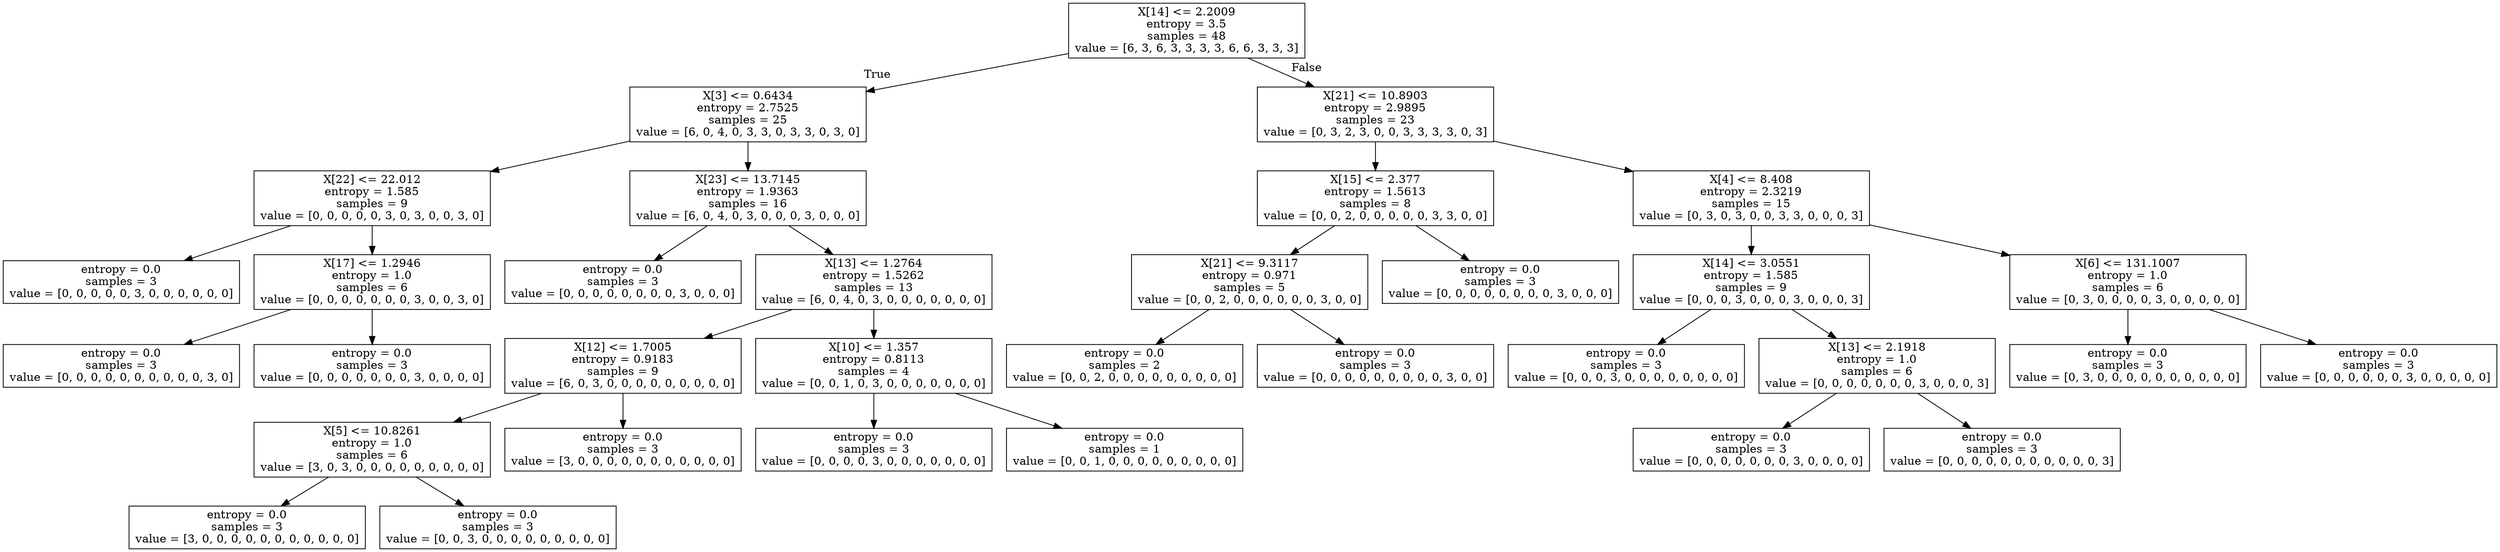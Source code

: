 digraph Tree {
node [shape=box] ;
0 [label="X[14] <= 2.2009\nentropy = 3.5\nsamples = 48\nvalue = [6, 3, 6, 3, 3, 3, 3, 6, 6, 3, 3, 3]"] ;
1 [label="X[3] <= 0.6434\nentropy = 2.7525\nsamples = 25\nvalue = [6, 0, 4, 0, 3, 3, 0, 3, 3, 0, 3, 0]"] ;
0 -> 1 [labeldistance=2.5, labelangle=45, headlabel="True"] ;
2 [label="X[22] <= 22.012\nentropy = 1.585\nsamples = 9\nvalue = [0, 0, 0, 0, 0, 3, 0, 3, 0, 0, 3, 0]"] ;
1 -> 2 ;
3 [label="entropy = 0.0\nsamples = 3\nvalue = [0, 0, 0, 0, 0, 3, 0, 0, 0, 0, 0, 0]"] ;
2 -> 3 ;
4 [label="X[17] <= 1.2946\nentropy = 1.0\nsamples = 6\nvalue = [0, 0, 0, 0, 0, 0, 0, 3, 0, 0, 3, 0]"] ;
2 -> 4 ;
5 [label="entropy = 0.0\nsamples = 3\nvalue = [0, 0, 0, 0, 0, 0, 0, 0, 0, 0, 3, 0]"] ;
4 -> 5 ;
6 [label="entropy = 0.0\nsamples = 3\nvalue = [0, 0, 0, 0, 0, 0, 0, 3, 0, 0, 0, 0]"] ;
4 -> 6 ;
7 [label="X[23] <= 13.7145\nentropy = 1.9363\nsamples = 16\nvalue = [6, 0, 4, 0, 3, 0, 0, 0, 3, 0, 0, 0]"] ;
1 -> 7 ;
8 [label="entropy = 0.0\nsamples = 3\nvalue = [0, 0, 0, 0, 0, 0, 0, 0, 3, 0, 0, 0]"] ;
7 -> 8 ;
9 [label="X[13] <= 1.2764\nentropy = 1.5262\nsamples = 13\nvalue = [6, 0, 4, 0, 3, 0, 0, 0, 0, 0, 0, 0]"] ;
7 -> 9 ;
10 [label="X[12] <= 1.7005\nentropy = 0.9183\nsamples = 9\nvalue = [6, 0, 3, 0, 0, 0, 0, 0, 0, 0, 0, 0]"] ;
9 -> 10 ;
11 [label="X[5] <= 10.8261\nentropy = 1.0\nsamples = 6\nvalue = [3, 0, 3, 0, 0, 0, 0, 0, 0, 0, 0, 0]"] ;
10 -> 11 ;
12 [label="entropy = 0.0\nsamples = 3\nvalue = [3, 0, 0, 0, 0, 0, 0, 0, 0, 0, 0, 0]"] ;
11 -> 12 ;
13 [label="entropy = 0.0\nsamples = 3\nvalue = [0, 0, 3, 0, 0, 0, 0, 0, 0, 0, 0, 0]"] ;
11 -> 13 ;
14 [label="entropy = 0.0\nsamples = 3\nvalue = [3, 0, 0, 0, 0, 0, 0, 0, 0, 0, 0, 0]"] ;
10 -> 14 ;
15 [label="X[10] <= 1.357\nentropy = 0.8113\nsamples = 4\nvalue = [0, 0, 1, 0, 3, 0, 0, 0, 0, 0, 0, 0]"] ;
9 -> 15 ;
16 [label="entropy = 0.0\nsamples = 3\nvalue = [0, 0, 0, 0, 3, 0, 0, 0, 0, 0, 0, 0]"] ;
15 -> 16 ;
17 [label="entropy = 0.0\nsamples = 1\nvalue = [0, 0, 1, 0, 0, 0, 0, 0, 0, 0, 0, 0]"] ;
15 -> 17 ;
18 [label="X[21] <= 10.8903\nentropy = 2.9895\nsamples = 23\nvalue = [0, 3, 2, 3, 0, 0, 3, 3, 3, 3, 0, 3]"] ;
0 -> 18 [labeldistance=2.5, labelangle=-45, headlabel="False"] ;
19 [label="X[15] <= 2.377\nentropy = 1.5613\nsamples = 8\nvalue = [0, 0, 2, 0, 0, 0, 0, 0, 3, 3, 0, 0]"] ;
18 -> 19 ;
20 [label="X[21] <= 9.3117\nentropy = 0.971\nsamples = 5\nvalue = [0, 0, 2, 0, 0, 0, 0, 0, 0, 3, 0, 0]"] ;
19 -> 20 ;
21 [label="entropy = 0.0\nsamples = 2\nvalue = [0, 0, 2, 0, 0, 0, 0, 0, 0, 0, 0, 0]"] ;
20 -> 21 ;
22 [label="entropy = 0.0\nsamples = 3\nvalue = [0, 0, 0, 0, 0, 0, 0, 0, 0, 3, 0, 0]"] ;
20 -> 22 ;
23 [label="entropy = 0.0\nsamples = 3\nvalue = [0, 0, 0, 0, 0, 0, 0, 0, 3, 0, 0, 0]"] ;
19 -> 23 ;
24 [label="X[4] <= 8.408\nentropy = 2.3219\nsamples = 15\nvalue = [0, 3, 0, 3, 0, 0, 3, 3, 0, 0, 0, 3]"] ;
18 -> 24 ;
25 [label="X[14] <= 3.0551\nentropy = 1.585\nsamples = 9\nvalue = [0, 0, 0, 3, 0, 0, 0, 3, 0, 0, 0, 3]"] ;
24 -> 25 ;
26 [label="entropy = 0.0\nsamples = 3\nvalue = [0, 0, 0, 3, 0, 0, 0, 0, 0, 0, 0, 0]"] ;
25 -> 26 ;
27 [label="X[13] <= 2.1918\nentropy = 1.0\nsamples = 6\nvalue = [0, 0, 0, 0, 0, 0, 0, 3, 0, 0, 0, 3]"] ;
25 -> 27 ;
28 [label="entropy = 0.0\nsamples = 3\nvalue = [0, 0, 0, 0, 0, 0, 0, 3, 0, 0, 0, 0]"] ;
27 -> 28 ;
29 [label="entropy = 0.0\nsamples = 3\nvalue = [0, 0, 0, 0, 0, 0, 0, 0, 0, 0, 0, 3]"] ;
27 -> 29 ;
30 [label="X[6] <= 131.1007\nentropy = 1.0\nsamples = 6\nvalue = [0, 3, 0, 0, 0, 0, 3, 0, 0, 0, 0, 0]"] ;
24 -> 30 ;
31 [label="entropy = 0.0\nsamples = 3\nvalue = [0, 3, 0, 0, 0, 0, 0, 0, 0, 0, 0, 0]"] ;
30 -> 31 ;
32 [label="entropy = 0.0\nsamples = 3\nvalue = [0, 0, 0, 0, 0, 0, 3, 0, 0, 0, 0, 0]"] ;
30 -> 32 ;
}